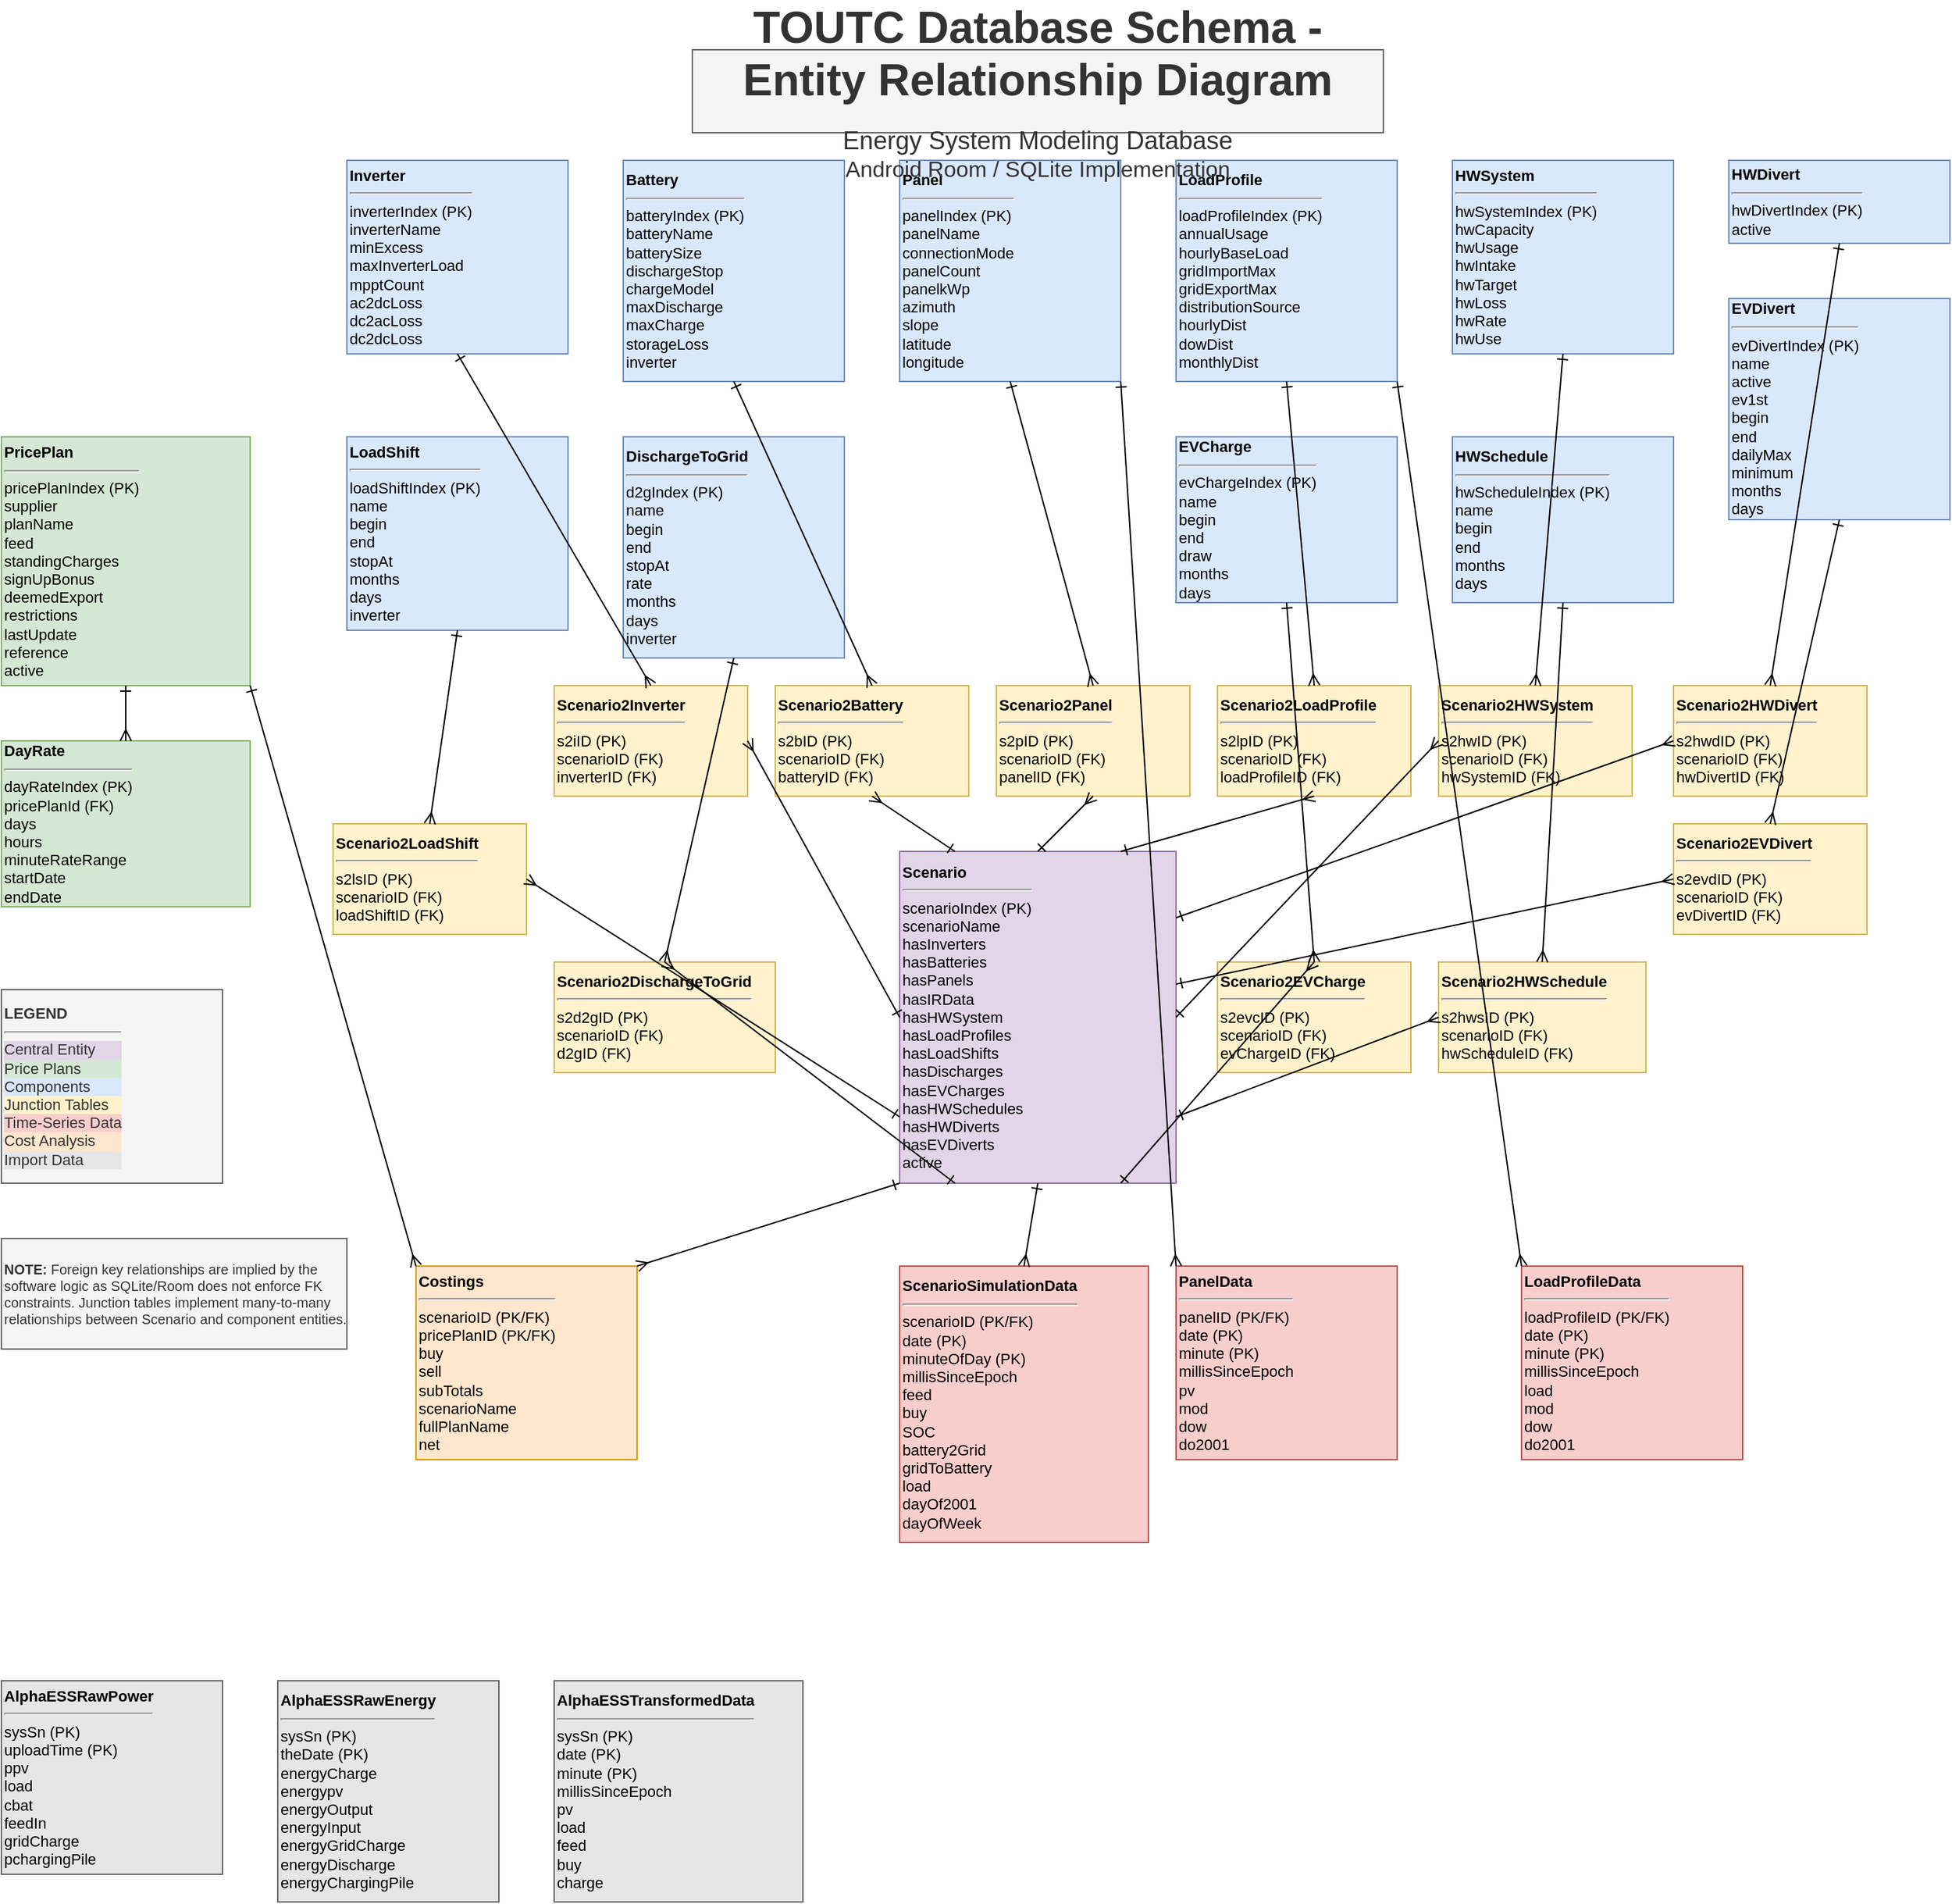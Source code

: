 <?xml version="1.0" encoding="UTF-8"?>
<mxfile version="24.7.7" type="device">
  <diagram name="ToutcDB Schema" id="database-schema">
    <mxGraphModel dx="2074" dy="1196" grid="1" gridSize="10" guides="1" tooltips="1" connect="1" arrows="1" fold="1" page="1" pageScale="1" pageWidth="1654" pageHeight="2336" math="0" shadow="0">
      <root>
        <mxCell id="0" />
        <mxCell id="1" parent="0" />
        
        <!-- Central Scenario Entity -->
        <mxCell id="scenario" value="&lt;b&gt;Scenario&lt;/b&gt;&lt;hr&gt;scenarioIndex (PK)&lt;br&gt;scenarioName&lt;br&gt;hasInverters&lt;br&gt;hasBatteries&lt;br&gt;hasPanels&lt;br&gt;hasIRData&lt;br&gt;hasHWSystem&lt;br&gt;hasLoadProfiles&lt;br&gt;hasLoadShifts&lt;br&gt;hasDischarges&lt;br&gt;hasEVCharges&lt;br&gt;hasHWSchedules&lt;br&gt;hasHWDiverts&lt;br&gt;hasEVDiverts&lt;br&gt;active" style="whiteSpace=wrap;html=1;align=left;fontSize=11;fillColor=#e1d5e7;strokeColor=#9673a6;" vertex="1" parent="1">
          <mxGeometry x="750" y="600" width="200" height="240" as="geometry" />
        </mxCell>
        
        <!-- Price Plan Entities -->
        <mxCell id="priceplan" value="&lt;b&gt;PricePlan&lt;/b&gt;&lt;hr&gt;pricePlanIndex (PK)&lt;br&gt;supplier&lt;br&gt;planName&lt;br&gt;feed&lt;br&gt;standingCharges&lt;br&gt;signUpBonus&lt;br&gt;deemedExport&lt;br&gt;restrictions&lt;br&gt;lastUpdate&lt;br&gt;reference&lt;br&gt;active" style="whiteSpace=wrap;html=1;align=left;fontSize=11;fillColor=#d5e8d4;strokeColor=#82b366;" vertex="1" parent="1">
          <mxGeometry x="100" y="300" width="180" height="180" as="geometry" />
        </mxCell>
        
        <mxCell id="dayrate" value="&lt;b&gt;DayRate&lt;/b&gt;&lt;hr&gt;dayRateIndex (PK)&lt;br&gt;pricePlanId (FK)&lt;br&gt;days&lt;br&gt;hours&lt;br&gt;minuteRateRange&lt;br&gt;startDate&lt;br&gt;endDate" style="whiteSpace=wrap;html=1;align=left;fontSize=11;fillColor=#d5e8d4;strokeColor=#82b366;" vertex="1" parent="1">
          <mxGeometry x="100" y="520" width="180" height="120" as="geometry" />
        </mxCell>
        
        <!-- Component Entities -->
        <mxCell id="inverter" value="&lt;b&gt;Inverter&lt;/b&gt;&lt;hr&gt;inverterIndex (PK)&lt;br&gt;inverterName&lt;br&gt;minExcess&lt;br&gt;maxInverterLoad&lt;br&gt;mpptCount&lt;br&gt;ac2dcLoss&lt;br&gt;dc2acLoss&lt;br&gt;dc2dcLoss" style="whiteSpace=wrap;html=1;align=left;fontSize=11;fillColor=#dae8fc;strokeColor=#6c8ebf;" vertex="1" parent="1">
          <mxGeometry x="350" y="100" width="160" height="140" as="geometry" />
        </mxCell>
        
        <mxCell id="battery" value="&lt;b&gt;Battery&lt;/b&gt;&lt;hr&gt;batteryIndex (PK)&lt;br&gt;batteryName&lt;br&gt;batterySize&lt;br&gt;dischargeStop&lt;br&gt;chargeModel&lt;br&gt;maxDischarge&lt;br&gt;maxCharge&lt;br&gt;storageLoss&lt;br&gt;inverter" style="whiteSpace=wrap;html=1;align=left;fontSize=11;fillColor=#dae8fc;strokeColor=#6c8ebf;" vertex="1" parent="1">
          <mxGeometry x="550" y="100" width="160" height="160" as="geometry" />
        </mxCell>
        
        <mxCell id="panel" value="&lt;b&gt;Panel&lt;/b&gt;&lt;hr&gt;panelIndex (PK)&lt;br&gt;panelName&lt;br&gt;connectionMode&lt;br&gt;panelCount&lt;br&gt;panelkWp&lt;br&gt;azimuth&lt;br&gt;slope&lt;br&gt;latitude&lt;br&gt;longitude" style="whiteSpace=wrap;html=1;align=left;fontSize=11;fillColor=#dae8fc;strokeColor=#6c8ebf;" vertex="1" parent="1">
          <mxGeometry x="750" y="100" width="160" height="160" as="geometry" />
        </mxCell>
        
        <mxCell id="loadprofile" value="&lt;b&gt;LoadProfile&lt;/b&gt;&lt;hr&gt;loadProfileIndex (PK)&lt;br&gt;annualUsage&lt;br&gt;hourlyBaseLoad&lt;br&gt;gridImportMax&lt;br&gt;gridExportMax&lt;br&gt;distributionSource&lt;br&gt;hourlyDist&lt;br&gt;dowDist&lt;br&gt;monthlyDist" style="whiteSpace=wrap;html=1;align=left;fontSize=11;fillColor=#dae8fc;strokeColor=#6c8ebf;" vertex="1" parent="1">
          <mxGeometry x="950" y="100" width="160" height="160" as="geometry" />
        </mxCell>
        
        <mxCell id="hwsystem" value="&lt;b&gt;HWSystem&lt;/b&gt;&lt;hr&gt;hwSystemIndex (PK)&lt;br&gt;hwCapacity&lt;br&gt;hwUsage&lt;br&gt;hwIntake&lt;br&gt;hwTarget&lt;br&gt;hwLoss&lt;br&gt;hwRate&lt;br&gt;hwUse" style="whiteSpace=wrap;html=1;align=left;fontSize=11;fillColor=#dae8fc;strokeColor=#6c8ebf;" vertex="1" parent="1">
          <mxGeometry x="1150" y="100" width="160" height="140" as="geometry" />
        </mxCell>
        
        <mxCell id="loadshift" value="&lt;b&gt;LoadShift&lt;/b&gt;&lt;hr&gt;loadShiftIndex (PK)&lt;br&gt;name&lt;br&gt;begin&lt;br&gt;end&lt;br&gt;stopAt&lt;br&gt;months&lt;br&gt;days&lt;br&gt;inverter" style="whiteSpace=wrap;html=1;align=left;fontSize=11;fillColor=#dae8fc;strokeColor=#6c8ebf;" vertex="1" parent="1">
          <mxGeometry x="350" y="300" width="160" height="140" as="geometry" />
        </mxCell>
        
        <mxCell id="discharge2grid" value="&lt;b&gt;DischargeToGrid&lt;/b&gt;&lt;hr&gt;d2gIndex (PK)&lt;br&gt;name&lt;br&gt;begin&lt;br&gt;end&lt;br&gt;stopAt&lt;br&gt;rate&lt;br&gt;months&lt;br&gt;days&lt;br&gt;inverter" style="whiteSpace=wrap;html=1;align=left;fontSize=11;fillColor=#dae8fc;strokeColor=#6c8ebf;" vertex="1" parent="1">
          <mxGeometry x="550" y="300" width="160" height="160" as="geometry" />
        </mxCell>
        
        <mxCell id="evcharge" value="&lt;b&gt;EVCharge&lt;/b&gt;&lt;hr&gt;evChargeIndex (PK)&lt;br&gt;name&lt;br&gt;begin&lt;br&gt;end&lt;br&gt;draw&lt;br&gt;months&lt;br&gt;days" style="whiteSpace=wrap;html=1;align=left;fontSize=11;fillColor=#dae8fc;strokeColor=#6c8ebf;" vertex="1" parent="1">
          <mxGeometry x="950" y="300" width="160" height="120" as="geometry" />
        </mxCell>
        
        <mxCell id="hwschedule" value="&lt;b&gt;HWSchedule&lt;/b&gt;&lt;hr&gt;hwScheduleIndex (PK)&lt;br&gt;name&lt;br&gt;begin&lt;br&gt;end&lt;br&gt;months&lt;br&gt;days" style="whiteSpace=wrap;html=1;align=left;fontSize=11;fillColor=#dae8fc;strokeColor=#6c8ebf;" vertex="1" parent="1">
          <mxGeometry x="1150" y="300" width="160" height="120" as="geometry" />
        </mxCell>
        
        <mxCell id="hwdivert" value="&lt;b&gt;HWDivert&lt;/b&gt;&lt;hr&gt;hwDivertIndex (PK)&lt;br&gt;active" style="whiteSpace=wrap;html=1;align=left;fontSize=11;fillColor=#dae8fc;strokeColor=#6c8ebf;" vertex="1" parent="1">
          <mxGeometry x="1350" y="100" width="160" height="60" as="geometry" />
        </mxCell>
        
        <mxCell id="evdivert" value="&lt;b&gt;EVDivert&lt;/b&gt;&lt;hr&gt;evDivertIndex (PK)&lt;br&gt;name&lt;br&gt;active&lt;br&gt;ev1st&lt;br&gt;begin&lt;br&gt;end&lt;br&gt;dailyMax&lt;br&gt;minimum&lt;br&gt;months&lt;br&gt;days" style="whiteSpace=wrap;html=1;align=left;fontSize=11;fillColor=#dae8fc;strokeColor=#6c8ebf;" vertex="1" parent="1">
          <mxGeometry x="1350" y="200" width="160" height="160" as="geometry" />
        </mxCell>
        
        <!-- Junction Tables -->
        <mxCell id="s2inverter" value="&lt;b&gt;Scenario2Inverter&lt;/b&gt;&lt;hr&gt;s2iID (PK)&lt;br&gt;scenarioID (FK)&lt;br&gt;inverterID (FK)" style="whiteSpace=wrap;html=1;align=left;fontSize=11;fillColor=#fff2cc;strokeColor=#d6b656;" vertex="1" parent="1">
          <mxGeometry x="500" y="480" width="140" height="80" as="geometry" />
        </mxCell>
        
        <mxCell id="s2battery" value="&lt;b&gt;Scenario2Battery&lt;/b&gt;&lt;hr&gt;s2bID (PK)&lt;br&gt;scenarioID (FK)&lt;br&gt;batteryID (FK)" style="whiteSpace=wrap;html=1;align=left;fontSize=11;fillColor=#fff2cc;strokeColor=#d6b656;" vertex="1" parent="1">
          <mxGeometry x="660" y="480" width="140" height="80" as="geometry" />
        </mxCell>
        
        <mxCell id="s2panel" value="&lt;b&gt;Scenario2Panel&lt;/b&gt;&lt;hr&gt;s2pID (PK)&lt;br&gt;scenarioID (FK)&lt;br&gt;panelID (FK)" style="whiteSpace=wrap;html=1;align=left;fontSize=11;fillColor=#fff2cc;strokeColor=#d6b656;" vertex="1" parent="1">
          <mxGeometry x="820" y="480" width="140" height="80" as="geometry" />
        </mxCell>
        
        <mxCell id="s2loadprofile" value="&lt;b&gt;Scenario2LoadProfile&lt;/b&gt;&lt;hr&gt;s2lpID (PK)&lt;br&gt;scenarioID (FK)&lt;br&gt;loadProfileID (FK)" style="whiteSpace=wrap;html=1;align=left;fontSize=11;fillColor=#fff2cc;strokeColor=#d6b656;" vertex="1" parent="1">
          <mxGeometry x="980" y="480" width="140" height="80" as="geometry" />
        </mxCell>
        
        <mxCell id="s2hwsystem" value="&lt;b&gt;Scenario2HWSystem&lt;/b&gt;&lt;hr&gt;s2hwID (PK)&lt;br&gt;scenarioID (FK)&lt;br&gt;hwSystemID (FK)" style="whiteSpace=wrap;html=1;align=left;fontSize=11;fillColor=#fff2cc;strokeColor=#d6b656;" vertex="1" parent="1">
          <mxGeometry x="1140" y="480" width="140" height="80" as="geometry" />
        </mxCell>
        
        <mxCell id="s2loadshift" value="&lt;b&gt;Scenario2LoadShift&lt;/b&gt;&lt;hr&gt;s2lsID (PK)&lt;br&gt;scenarioID (FK)&lt;br&gt;loadShiftID (FK)" style="whiteSpace=wrap;html=1;align=left;fontSize=11;fillColor=#fff2cc;strokeColor=#d6b656;" vertex="1" parent="1">
          <mxGeometry x="340" y="580" width="140" height="80" as="geometry" />
        </mxCell>
        
        <mxCell id="s2discharge" value="&lt;b&gt;Scenario2DischargeToGrid&lt;/b&gt;&lt;hr&gt;s2d2gID (PK)&lt;br&gt;scenarioID (FK)&lt;br&gt;d2gID (FK)" style="whiteSpace=wrap;html=1;align=left;fontSize=11;fillColor=#fff2cc;strokeColor=#d6b656;" vertex="1" parent="1">
          <mxGeometry x="500" y="680" width="160" height="80" as="geometry" />
        </mxCell>
        
        <mxCell id="s2evcharge" value="&lt;b&gt;Scenario2EVCharge&lt;/b&gt;&lt;hr&gt;s2evcID (PK)&lt;br&gt;scenarioID (FK)&lt;br&gt;evChargeID (FK)" style="whiteSpace=wrap;html=1;align=left;fontSize=11;fillColor=#fff2cc;strokeColor=#d6b656;" vertex="1" parent="1">
          <mxGeometry x="980" y="680" width="140" height="80" as="geometry" />
        </mxCell>
        
        <mxCell id="s2hwschedule" value="&lt;b&gt;Scenario2HWSchedule&lt;/b&gt;&lt;hr&gt;s2hwsID (PK)&lt;br&gt;scenarioID (FK)&lt;br&gt;hwScheduleID (FK)" style="whiteSpace=wrap;html=1;align=left;fontSize=11;fillColor=#fff2cc;strokeColor=#d6b656;" vertex="1" parent="1">
          <mxGeometry x="1140" y="680" width="150" height="80" as="geometry" />
        </mxCell>
        
        <mxCell id="s2hwdivert" value="&lt;b&gt;Scenario2HWDivert&lt;/b&gt;&lt;hr&gt;s2hwdID (PK)&lt;br&gt;scenarioID (FK)&lt;br&gt;hwDivertID (FK)" style="whiteSpace=wrap;html=1;align=left;fontSize=11;fillColor=#fff2cc;strokeColor=#d6b656;" vertex="1" parent="1">
          <mxGeometry x="1310" y="480" width="140" height="80" as="geometry" />
        </mxCell>
        
        <mxCell id="s2evdivert" value="&lt;b&gt;Scenario2EVDivert&lt;/b&gt;&lt;hr&gt;s2evdID (PK)&lt;br&gt;scenarioID (FK)&lt;br&gt;evDivertID (FK)" style="whiteSpace=wrap;html=1;align=left;fontSize=11;fillColor=#fff2cc;strokeColor=#d6b656;" vertex="1" parent="1">
          <mxGeometry x="1310" y="580" width="140" height="80" as="geometry" />
        </mxCell>
        
        <!-- Data Tables -->
        <mxCell id="loadprofiledata" value="&lt;b&gt;LoadProfileData&lt;/b&gt;&lt;hr&gt;loadProfileID (PK/FK)&lt;br&gt;date (PK)&lt;br&gt;minute (PK)&lt;br&gt;millisSinceEpoch&lt;br&gt;load&lt;br&gt;mod&lt;br&gt;dow&lt;br&gt;do2001" style="whiteSpace=wrap;html=1;align=left;fontSize=11;fillColor=#f8cecc;strokeColor=#b85450;" vertex="1" parent="1">
          <mxGeometry x="1200" y="900" width="160" height="140" as="geometry" />
        </mxCell>
        
        <mxCell id="scenariosimdata" value="&lt;b&gt;ScenarioSimulationData&lt;/b&gt;&lt;hr&gt;scenarioID (PK/FK)&lt;br&gt;date (PK)&lt;br&gt;minuteOfDay (PK)&lt;br&gt;millisSinceEpoch&lt;br&gt;feed&lt;br&gt;buy&lt;br&gt;SOC&lt;br&gt;battery2Grid&lt;br&gt;gridToBattery&lt;br&gt;load&lt;br&gt;dayOf2001&lt;br&gt;dayOfWeek" style="whiteSpace=wrap;html=1;align=left;fontSize=11;fillColor=#f8cecc;strokeColor=#b85450;" vertex="1" parent="1">
          <mxGeometry x="750" y="900" width="180" height="200" as="geometry" />
        </mxCell>
        
        <mxCell id="paneldata" value="&lt;b&gt;PanelData&lt;/b&gt;&lt;hr&gt;panelID (PK/FK)&lt;br&gt;date (PK)&lt;br&gt;minute (PK)&lt;br&gt;millisSinceEpoch&lt;br&gt;pv&lt;br&gt;mod&lt;br&gt;dow&lt;br&gt;do2001" style="whiteSpace=wrap;html=1;align=left;fontSize=11;fillColor=#f8cecc;strokeColor=#b85450;" vertex="1" parent="1">
          <mxGeometry x="950" y="900" width="160" height="140" as="geometry" />
        </mxCell>
        
        <!-- Cost Analysis -->
        <mxCell id="costings" value="&lt;b&gt;Costings&lt;/b&gt;&lt;hr&gt;scenarioID (PK/FK)&lt;br&gt;pricePlanID (PK/FK)&lt;br&gt;buy&lt;br&gt;sell&lt;br&gt;subTotals&lt;br&gt;scenarioName&lt;br&gt;fullPlanName&lt;br&gt;net" style="whiteSpace=wrap;html=1;align=left;fontSize=11;fillColor=#ffe6cc;strokeColor=#d79b00;" vertex="1" parent="1">
          <mxGeometry x="400" y="900" width="160" height="140" as="geometry" />
        </mxCell>
        
        <!-- AlphaESS Import Data -->
        <mxCell id="alphaessrawpower" value="&lt;b&gt;AlphaESSRawPower&lt;/b&gt;&lt;hr&gt;sysSn (PK)&lt;br&gt;uploadTime (PK)&lt;br&gt;ppv&lt;br&gt;load&lt;br&gt;cbat&lt;br&gt;feedIn&lt;br&gt;gridCharge&lt;br&gt;pchargingPile" style="whiteSpace=wrap;html=1;align=left;fontSize=11;fillColor=#e6e6e6;strokeColor=#666666;" vertex="1" parent="1">
          <mxGeometry x="100" y="1200" width="160" height="140" as="geometry" />
        </mxCell>
        
        <mxCell id="alphaessrawenergy" value="&lt;b&gt;AlphaESSRawEnergy&lt;/b&gt;&lt;hr&gt;sysSn (PK)&lt;br&gt;theDate (PK)&lt;br&gt;energyCharge&lt;br&gt;energypv&lt;br&gt;energyOutput&lt;br&gt;energyInput&lt;br&gt;energyGridCharge&lt;br&gt;energyDischarge&lt;br&gt;energyChargingPile" style="whiteSpace=wrap;html=1;align=left;fontSize=11;fillColor=#e6e6e6;strokeColor=#666666;" vertex="1" parent="1">
          <mxGeometry x="300" y="1200" width="160" height="160" as="geometry" />
        </mxCell>
        
        <mxCell id="alphaessransformed" value="&lt;b&gt;AlphaESSTransformedData&lt;/b&gt;&lt;hr&gt;sysSn (PK)&lt;br&gt;date (PK)&lt;br&gt;minute (PK)&lt;br&gt;millisSinceEpoch&lt;br&gt;pv&lt;br&gt;load&lt;br&gt;feed&lt;br&gt;buy&lt;br&gt;charge" style="whiteSpace=wrap;html=1;align=left;fontSize=11;fillColor=#e6e6e6;strokeColor=#666666;" vertex="1" parent="1">
          <mxGeometry x="500" y="1200" width="180" height="160" as="geometry" />
        </mxCell>
        
        <!-- Relationships -->
        <!-- PricePlan to DayRate (1:many) -->
        <mxCell id="rel1" style="endArrow=ERmany;html=1;rounded=0;exitX=0.5;exitY=1;exitDx=0;exitDy=0;entryX=0.5;entryY=0;entryDx=0;entryDy=0;startArrow=ERone;startFill=0;endFill=0;" edge="1" parent="1" source="priceplan" target="dayrate">
          <mxGeometry width="50" height="50" relative="1" as="geometry">
            <mxPoint x="500" y="700" as="sourcePoint" />
            <mxPoint x="550" y="650" as="targetPoint" />
          </mxGeometry>
        </mxCell>
        
        <!-- Scenario to Junction Tables -->
        <mxCell id="rel2" style="endArrow=ERmany;html=1;rounded=0;exitX=0;exitY=0.5;exitDx=0;exitDy=0;entryX=1;entryY=0.5;entryDx=0;entryDy=0;startArrow=ERone;startFill=0;endFill=0;" edge="1" parent="1" source="scenario" target="s2inverter">
          <mxGeometry width="50" height="50" relative="1" as="geometry">
            <mxPoint x="500" y="700" as="sourcePoint" />
            <mxPoint x="550" y="650" as="targetPoint" />
          </mxGeometry>
        </mxCell>
        
        <mxCell id="rel3" style="endArrow=ERmany;html=1;rounded=0;exitX=0.2;exitY=0;exitDx=0;exitDy=0;entryX=0.5;entryY=1;entryDx=0;entryDy=0;startArrow=ERone;startFill=0;endFill=0;" edge="1" parent="1" source="scenario" target="s2battery">
          <mxGeometry width="50" height="50" relative="1" as="geometry">
            <mxPoint x="500" y="700" as="sourcePoint" />
            <mxPoint x="550" y="650" as="targetPoint" />
          </mxGeometry>
        </mxCell>
        
        <mxCell id="rel4" style="endArrow=ERmany;html=1;rounded=0;exitX=0.5;exitY=0;exitDx=0;exitDy=0;entryX=0.5;entryY=1;entryDx=0;entryDy=0;startArrow=ERone;startFill=0;endFill=0;" edge="1" parent="1" source="scenario" target="s2panel">
          <mxGeometry width="50" height="50" relative="1" as="geometry">
            <mxPoint x="500" y="700" as="sourcePoint" />
            <mxPoint x="550" y="650" as="targetPoint" />
          </mxGeometry>
        </mxCell>
        
        <mxCell id="rel5" style="endArrow=ERmany;html=1;rounded=0;exitX=0.8;exitY=0;exitDx=0;exitDy=0;entryX=0.5;entryY=1;entryDx=0;entryDy=0;startArrow=ERone;startFill=0;endFill=0;" edge="1" parent="1" source="scenario" target="s2loadprofile">
          <mxGeometry width="50" height="50" relative="1" as="geometry">
            <mxPoint x="500" y="700" as="sourcePoint" />
            <mxPoint x="550" y="650" as="targetPoint" />
          </mxGeometry>
        </mxCell>
        
        <mxCell id="rel6" style="endArrow=ERmany;html=1;rounded=0;exitX=1;exitY=0.5;exitDx=0;exitDy=0;entryX=0;entryY=0.5;entryDx=0;entryDy=0;startArrow=ERone;startFill=0;endFill=0;" edge="1" parent="1" source="scenario" target="s2hwsystem">
          <mxGeometry width="50" height="50" relative="1" as="geometry">
            <mxPoint x="500" y="700" as="sourcePoint" />
            <mxPoint x="550" y="650" as="targetPoint" />
          </mxGeometry>
        </mxCell>
        
        <mxCell id="rel7" style="endArrow=ERmany;html=1;rounded=0;exitX=0;exitY=0.8;exitDx=0;exitDy=0;entryX=1;entryY=0.5;entryDx=0;entryDy=0;startArrow=ERone;startFill=0;endFill=0;" edge="1" parent="1" source="scenario" target="s2loadshift">
          <mxGeometry width="50" height="50" relative="1" as="geometry">
            <mxPoint x="500" y="700" as="sourcePoint" />
            <mxPoint x="550" y="650" as="targetPoint" />
          </mxGeometry>
        </mxCell>
        
        <mxCell id="rel8" style="endArrow=ERmany;html=1;rounded=0;exitX=0.2;exitY=1;exitDx=0;exitDy=0;entryX=0.5;entryY=0;entryDx=0;entryDy=0;startArrow=ERone;startFill=0;endFill=0;" edge="1" parent="1" source="scenario" target="s2discharge">
          <mxGeometry width="50" height="50" relative="1" as="geometry">
            <mxPoint x="500" y="700" as="sourcePoint" />
            <mxPoint x="550" y="650" as="targetPoint" />
          </mxGeometry>
        </mxCell>
        
        <mxCell id="rel9" style="endArrow=ERmany;html=1;rounded=0;exitX=0.8;exitY=1;exitDx=0;exitDy=0;entryX=0.5;entryY=0;entryDx=0;entryDy=0;startArrow=ERone;startFill=0;endFill=0;" edge="1" parent="1" source="scenario" target="s2evcharge">
          <mxGeometry width="50" height="50" relative="1" as="geometry">
            <mxPoint x="500" y="700" as="sourcePoint" />
            <mxPoint x="550" y="650" as="targetPoint" />
          </mxGeometry>
        </mxCell>
        
        <mxCell id="rel10" style="endArrow=ERmany;html=1;rounded=0;exitX=1;exitY=0.8;exitDx=0;exitDy=0;entryX=0;entryY=0.5;entryDx=0;entryDy=0;startArrow=ERone;startFill=0;endFill=0;" edge="1" parent="1" source="scenario" target="s2hwschedule">
          <mxGeometry width="50" height="50" relative="1" as="geometry">
            <mxPoint x="500" y="700" as="sourcePoint" />
            <mxPoint x="550" y="650" as="targetPoint" />
          </mxGeometry>
        </mxCell>
        
        <mxCell id="rel11" style="endArrow=ERmany;html=1;rounded=0;exitX=1;exitY=0.2;exitDx=0;exitDy=0;entryX=0;entryY=0.5;entryDx=0;entryDy=0;startArrow=ERone;startFill=0;endFill=0;" edge="1" parent="1" source="scenario" target="s2hwdivert">
          <mxGeometry width="50" height="50" relative="1" as="geometry">
            <mxPoint x="500" y="700" as="sourcePoint" />
            <mxPoint x="550" y="650" as="targetPoint" />
          </mxGeometry>
        </mxCell>
        
        <mxCell id="rel12" style="endArrow=ERmany;html=1;rounded=0;exitX=1;exitY=0.4;exitDx=0;exitDy=0;entryX=0;entryY=0.5;entryDx=0;entryDy=0;startArrow=ERone;startFill=0;endFill=0;" edge="1" parent="1" source="scenario" target="s2evdivert">
          <mxGeometry width="50" height="50" relative="1" as="geometry">
            <mxPoint x="500" y="700" as="sourcePoint" />
            <mxPoint x="550" y="650" as="targetPoint" />
          </mxGeometry>
        </mxCell>
        
        <!-- Junction Tables to Components -->
        <mxCell id="rel13" style="endArrow=ERone;html=1;rounded=0;exitX=0.5;exitY=0;exitDx=0;exitDy=0;entryX=0.5;entryY=1;entryDx=0;entryDy=0;startArrow=ERmany;startFill=0;endFill=0;" edge="1" parent="1" source="s2inverter" target="inverter">
          <mxGeometry width="50" height="50" relative="1" as="geometry">
            <mxPoint x="500" y="700" as="sourcePoint" />
            <mxPoint x="550" y="650" as="targetPoint" />
          </mxGeometry>
        </mxCell>
        
        <mxCell id="rel14" style="endArrow=ERone;html=1;rounded=0;exitX=0.5;exitY=0;exitDx=0;exitDy=0;entryX=0.5;entryY=1;entryDx=0;entryDy=0;startArrow=ERmany;startFill=0;endFill=0;" edge="1" parent="1" source="s2battery" target="battery">
          <mxGeometry width="50" height="50" relative="1" as="geometry">
            <mxPoint x="500" y="700" as="sourcePoint" />
            <mxPoint x="550" y="650" as="targetPoint" />
          </mxGeometry>
        </mxCell>
        
        <mxCell id="rel15" style="endArrow=ERone;html=1;rounded=0;exitX=0.5;exitY=0;exitDx=0;exitDy=0;entryX=0.5;entryY=1;entryDx=0;entryDy=0;startArrow=ERmany;startFill=0;endFill=0;" edge="1" parent="1" source="s2panel" target="panel">
          <mxGeometry width="50" height="50" relative="1" as="geometry">
            <mxPoint x="500" y="700" as="sourcePoint" />
            <mxPoint x="550" y="650" as="targetPoint" />
          </mxGeometry>
        </mxCell>
        
        <mxCell id="rel16" style="endArrow=ERone;html=1;rounded=0;exitX=0.5;exitY=0;exitDx=0;exitDy=0;entryX=0.5;entryY=1;entryDx=0;entryDy=0;startArrow=ERmany;startFill=0;endFill=0;" edge="1" parent="1" source="s2loadprofile" target="loadprofile">
          <mxGeometry width="50" height="50" relative="1" as="geometry">
            <mxPoint x="500" y="700" as="sourcePoint" />
            <mxPoint x="550" y="650" as="targetPoint" />
          </mxGeometry>
        </mxCell>
        
        <mxCell id="rel17" style="endArrow=ERone;html=1;rounded=0;exitX=0.5;exitY=0;exitDx=0;exitDy=0;entryX=0.5;entryY=1;entryDx=0;entryDy=0;startArrow=ERmany;startFill=0;endFill=0;" edge="1" parent="1" source="s2hwsystem" target="hwsystem">
          <mxGeometry width="50" height="50" relative="1" as="geometry">
            <mxPoint x="500" y="700" as="sourcePoint" />
            <mxPoint x="550" y="650" as="targetPoint" />
          </mxGeometry>
        </mxCell>
        
        <mxCell id="rel18" style="endArrow=ERone;html=1;rounded=0;exitX=0.5;exitY=0;exitDx=0;exitDy=0;entryX=0.5;entryY=1;entryDx=0;entryDy=0;startArrow=ERmany;startFill=0;endFill=0;" edge="1" parent="1" source="s2loadshift" target="loadshift">
          <mxGeometry width="50" height="50" relative="1" as="geometry">
            <mxPoint x="500" y="700" as="sourcePoint" />
            <mxPoint x="550" y="650" as="targetPoint" />
          </mxGeometry>
        </mxCell>
        
        <mxCell id="rel19" style="endArrow=ERone;html=1;rounded=0;exitX=0.5;exitY=0;exitDx=0;exitDy=0;entryX=0.5;entryY=1;entryDx=0;entryDy=0;startArrow=ERmany;startFill=0;endFill=0;" edge="1" parent="1" source="s2discharge" target="discharge2grid">
          <mxGeometry width="50" height="50" relative="1" as="geometry">
            <mxPoint x="500" y="700" as="sourcePoint" />
            <mxPoint x="550" y="650" as="targetPoint" />
          </mxGeometry>
        </mxCell>
        
        <mxCell id="rel20" style="endArrow=ERone;html=1;rounded=0;exitX=0.5;exitY=0;exitDx=0;exitDy=0;entryX=0.5;entryY=1;entryDx=0;entryDy=0;startArrow=ERmany;startFill=0;endFill=0;" edge="1" parent="1" source="s2evcharge" target="evcharge">
          <mxGeometry width="50" height="50" relative="1" as="geometry">
            <mxPoint x="500" y="700" as="sourcePoint" />
            <mxPoint x="550" y="650" as="targetPoint" />
          </mxGeometry>
        </mxCell>
        
        <mxCell id="rel21" style="endArrow=ERone;html=1;rounded=0;exitX=0.5;exitY=0;exitDx=0;exitDy=0;entryX=0.5;entryY=1;entryDx=0;entryDy=0;startArrow=ERmany;startFill=0;endFill=0;" edge="1" parent="1" source="s2hwschedule" target="hwschedule">
          <mxGeometry width="50" height="50" relative="1" as="geometry">
            <mxPoint x="500" y="700" as="sourcePoint" />
            <mxPoint x="550" y="650" as="targetPoint" />
          </mxGeometry>
        </mxCell>
        
        <mxCell id="rel22" style="endArrow=ERone;html=1;rounded=0;exitX=0.5;exitY=0;exitDx=0;exitDy=0;entryX=0.5;entryY=1;entryDx=0;entryDy=0;startArrow=ERmany;startFill=0;endFill=0;" edge="1" parent="1" source="s2hwdivert" target="hwdivert">
          <mxGeometry width="50" height="50" relative="1" as="geometry">
            <mxPoint x="500" y="700" as="sourcePoint" />
            <mxPoint x="550" y="650" as="targetPoint" />
          </mxGeometry>
        </mxCell>
        
        <mxCell id="rel23" style="endArrow=ERone;html=1;rounded=0;exitX=0.5;exitY=0;exitDx=0;exitDy=0;entryX=0.5;entryY=1;entryDx=0;entryDy=0;startArrow=ERmany;startFill=0;endFill=0;" edge="1" parent="1" source="s2evdivert" target="evdivert">
          <mxGeometry width="50" height="50" relative="1" as="geometry">
            <mxPoint x="500" y="700" as="sourcePoint" />
            <mxPoint x="550" y="650" as="targetPoint" />
          </mxGeometry>
        </mxCell>
        
        <!-- Data table relationships -->
        <mxCell id="rel24" style="endArrow=ERmany;html=1;rounded=0;exitX=0.5;exitY=1;exitDx=0;exitDy=0;entryX=0.5;entryY=0;entryDx=0;entryDy=0;startArrow=ERone;startFill=0;endFill=0;" edge="1" parent="1" source="scenario" target="scenariosimdata">
          <mxGeometry width="50" height="50" relative="1" as="geometry">
            <mxPoint x="500" y="700" as="sourcePoint" />
            <mxPoint x="550" y="650" as="targetPoint" />
          </mxGeometry>
        </mxCell>
        
        <mxCell id="rel25" style="endArrow=ERmany;html=1;rounded=0;exitX=1;exitY=1;exitDx=0;exitDy=0;entryX=0;entryY=0;entryDx=0;entryDy=0;startArrow=ERone;startFill=0;endFill=0;" edge="1" parent="1" source="loadprofile" target="loadprofiledata">
          <mxGeometry width="50" height="50" relative="1" as="geometry">
            <mxPoint x="500" y="700" as="sourcePoint" />
            <mxPoint x="550" y="650" as="targetPoint" />
          </mxGeometry>
        </mxCell>
        
        <mxCell id="rel26" style="endArrow=ERmany;html=1;rounded=0;exitX=1;exitY=1;exitDx=0;exitDy=0;entryX=0;entryY=0;entryDx=0;entryDy=0;startArrow=ERone;startFill=0;endFill=0;" edge="1" parent="1" source="panel" target="paneldata">
          <mxGeometry width="50" height="50" relative="1" as="geometry">
            <mxPoint x="500" y="700" as="sourcePoint" />
            <mxPoint x="550" y="650" as="targetPoint" />
          </mxGeometry>
        </mxCell>
        
        <!-- Cost analysis relationships -->
        <mxCell id="rel27" style="endArrow=ERmany;html=1;rounded=0;exitX=0;exitY=1;exitDx=0;exitDy=0;entryX=1;entryY=0;entryDx=0;entryDy=0;startArrow=ERone;startFill=0;endFill=0;" edge="1" parent="1" source="scenario" target="costings">
          <mxGeometry width="50" height="50" relative="1" as="geometry">
            <mxPoint x="500" y="700" as="sourcePoint" />
            <mxPoint x="550" y="650" as="targetPoint" />
          </mxGeometry>
        </mxCell>
        
        <mxCell id="rel28" style="endArrow=ERmany;html=1;rounded=0;exitX=1;exitY=1;exitDx=0;exitDy=0;entryX=0;entryY=0;entryDx=0;entryDy=0;startArrow=ERone;startFill=0;endFill=0;" edge="1" parent="1" source="priceplan" target="costings">
          <mxGeometry width="50" height="50" relative="1" as="geometry">
            <mxPoint x="500" y="700" as="sourcePoint" />
            <mxPoint x="550" y="650" as="targetPoint" />
          </mxGeometry>
        </mxCell>
        
        <!-- Title -->
        <mxCell id="title" value="&lt;b&gt;&lt;font size=&quot;6&quot;&gt;TOUTC Database Schema - Entity Relationship Diagram&lt;/font&gt;&lt;/b&gt;&lt;br&gt;&lt;br&gt;&lt;font size=&quot;4&quot;&gt;Energy System Modeling Database&lt;/font&gt;&lt;br&gt;&lt;font size=&quot;3&quot;&gt;Android Room / SQLite Implementation&lt;/font&gt;" style="whiteSpace=wrap;html=1;align=center;fontSize=12;fillColor=#f5f5f5;strokeColor=#666666;fontColor=#333333;" vertex="1" parent="1">
          <mxGeometry x="600" y="20" width="500" height="60" as="geometry" />
        </mxCell>
        
        <!-- Legend -->
        <mxCell id="legend" value="&lt;b&gt;LEGEND&lt;/b&gt;&lt;hr&gt;&lt;div style=&quot;background-color:#e1d5e7;&quot;&gt;Central Entity&lt;/div&gt;&lt;div style=&quot;background-color:#d5e8d4;&quot;&gt;Price Plans&lt;/div&gt;&lt;div style=&quot;background-color:#dae8fc;&quot;&gt;Components&lt;/div&gt;&lt;div style=&quot;background-color:#fff2cc;&quot;&gt;Junction Tables&lt;/div&gt;&lt;div style=&quot;background-color:#f8cecc;&quot;&gt;Time-Series Data&lt;/div&gt;&lt;div style=&quot;background-color:#ffe6cc;&quot;&gt;Cost Analysis&lt;/div&gt;&lt;div style=&quot;background-color:#e6e6e6;&quot;&gt;Import Data&lt;/div&gt;" style="whiteSpace=wrap;html=1;align=left;fontSize=11;fillColor=#f5f5f5;strokeColor=#666666;fontColor=#333333;" vertex="1" parent="1">
          <mxGeometry x="100" y="700" width="160" height="140" as="geometry" />
        </mxCell>
        
        <!-- Note -->
        <mxCell id="note" value="&lt;b&gt;NOTE:&lt;/b&gt; Foreign key relationships are implied by the software logic as SQLite/Room does not enforce FK constraints. Junction tables implement many-to-many relationships between Scenario and component entities." style="whiteSpace=wrap;html=1;align=left;fontSize=10;fillColor=#f5f5f5;strokeColor=#666666;fontColor=#333333;" vertex="1" parent="1">
          <mxGeometry x="100" y="880" width="250" height="80" as="geometry" />
        </mxCell>
      </root>
    </mxGraphModel>
  </diagram>
</mxfile>